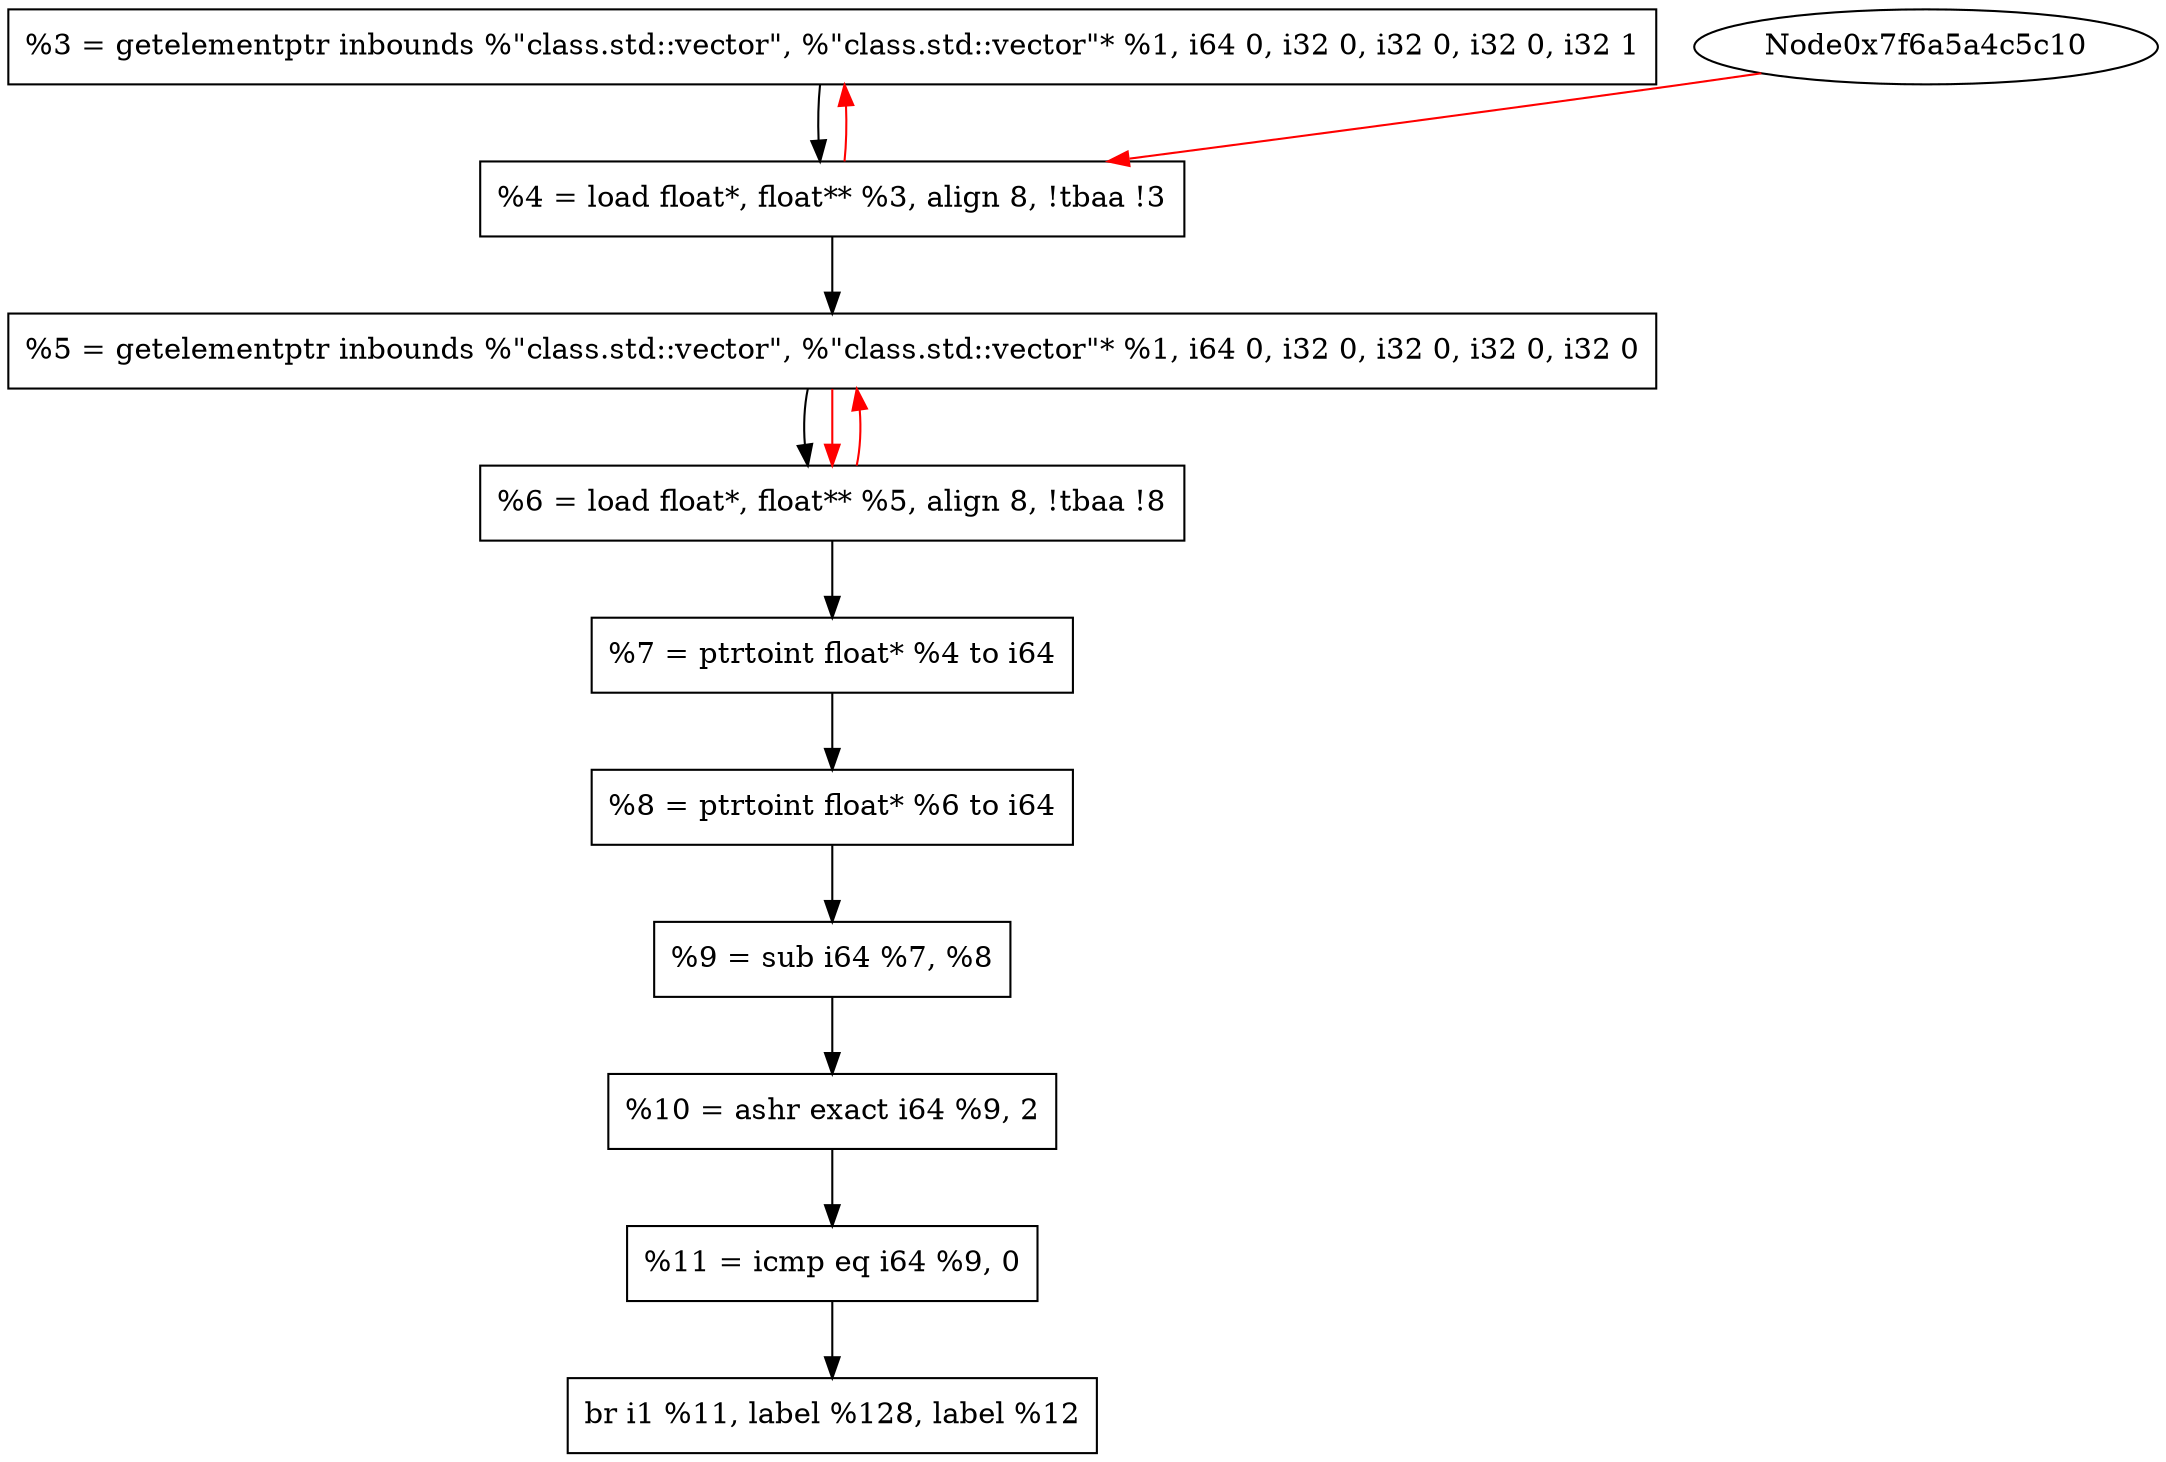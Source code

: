digraph "DDG for '_Z15rescale_to_unitSt6vectorIfSaIfEE' function" {
 Node0x7f6a5a4c5090[shape=record, label="  %3 = getelementptr inbounds %\"class.std::vector\", %\"class.std::vector\"* %1, i64 0, i32 0, i32 0, i32 0, i32 1"];
 Node0x7f6a5a4c51d0[shape=record, label="  %4 = load float*, float** %3, align 8, !tbaa !3"];
 Node0x7f6a5a4c5310[shape=record, label="  %5 = getelementptr inbounds %\"class.std::vector\", %\"class.std::vector\"* %1, i64 0, i32 0, i32 0, i32 0, i32 0"];
 Node0x7f6a5a4c5450[shape=record, label="  %6 = load float*, float** %5, align 8, !tbaa !8"];
 Node0x7f6a5a4c5590[shape=record, label="  %7 = ptrtoint float* %4 to i64"];
 Node0x7f6a5a4c56d0[shape=record, label="  %8 = ptrtoint float* %6 to i64"];
 Node0x7f6a5a4c5810[shape=record, label="  %9 = sub i64 %7, %8"];
 Node0x7f6a5a4c5950[shape=record, label="  %10 = ashr exact i64 %9, 2"];
 Node0x7f6a5a4c5a90[shape=record, label="  %11 = icmp eq i64 %9, 0"];
 Node0x7f6a5a4c5bd0[shape=record, label="  br i1 %11, label %128, label %12"];
 Node0x7f6a5a4c5090 -> Node0x7f6a5a4c51d0
 Node0x7f6a5a4c51d0 -> Node0x7f6a5a4c5310
 Node0x7f6a5a4c5310 -> Node0x7f6a5a4c5450
 Node0x7f6a5a4c5450 -> Node0x7f6a5a4c5590
 Node0x7f6a5a4c5590 -> Node0x7f6a5a4c56d0
 Node0x7f6a5a4c56d0 -> Node0x7f6a5a4c5810
 Node0x7f6a5a4c5810 -> Node0x7f6a5a4c5950
 Node0x7f6a5a4c5950 -> Node0x7f6a5a4c5a90
 Node0x7f6a5a4c5a90 -> Node0x7f6a5a4c5bd0
edge [color=red]
 Node0x7f6a5a4c5c10 -> Node0x7f6a5a4c51d0
 Node0x7f6a5a4c51d0 -> Node0x7f6a5a4c5090
 Node0x7f6a5a4c5310 -> Node0x7f6a5a4c5450
 Node0x7f6a5a4c5450 -> Node0x7f6a5a4c5310
}